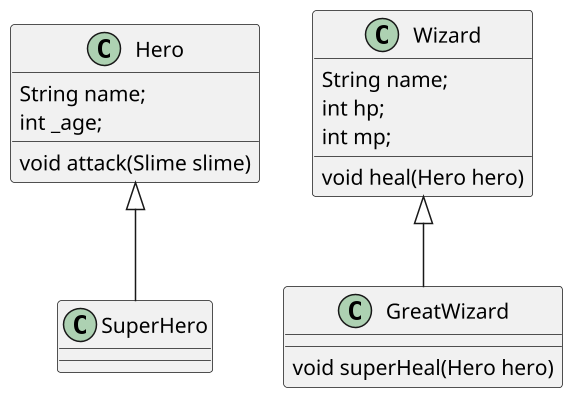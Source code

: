 @startuml

scale 1.5

class Hero {
    String name;
    int _age;

    void attack(Slime slime)
}

class SuperHero extends Hero {
}

class Wizard {
    String name;
    int hp;
    int mp;

    void heal(Hero hero)
}

class GreatWizard extends Wizard {

    void superHeal(Hero hero)
}

@enduml